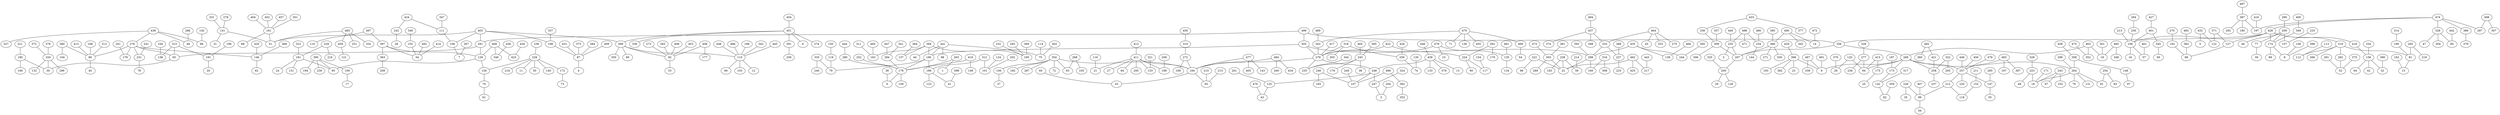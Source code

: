 graph Gnp_Gilbert_n500_p001_BFS {
499;
281;
305;
356;
207;
269;
428;
190;
279;
298;
65;
129;
403;
51;
108;
198;
399;
95;
126;
397;
468;
30;
276;
315;
22;
160;
333;
393;
435;
184;
235;
248;
318;
343;
417;
422;
478;
79;
178;
186;
394;
441;
106;
127;
174;
319;
418;
474;
9;
94;
173;
257;
258;
264;
463;
200;
255;
309;
366;
271;
330;
385;
490;
306;
338;
357;
2;
440;
488;
29;
128;
325;
19;
352;
18;
70;
91;
131;
299;
358;
237;
322;
421;
147;
212;
220;
449;
456;
479;
493;
142;
187;
120;
277;
415;
396;
467;
491;
197;
297;
328;
386;
156;
81;
112;
266;
282;
8;
89;
209;
349;
68;
371;
16;
57;
213;
250;
401;
44;
75;
98;
137;
163;
195;
41;
123;
312;
0;
159;
252;
263;
280;
284;
419;
119;
335;
10;
135;
224;
470;
489;
203;
259;
107;
125;
247;
439;
245;
344;
33;
93;
272;
354;
411;
477;
484;
139;
244;
227;
437;
464;
316;
222;
238;
303;
462;
138;
191;
80;
146;
179;
231;
438;
185;
320;
346;
423;
34;
363;
497;
76;
228;
181;
395;
69;
92;
115;
350;
451;
87;
337;
7;
111;
141;
161;
485;
251;
332;
459;
88;
351;
404;
452;
457;
31;
278;
331;
347;
424;
267;
4;
373;
384;
409;
431;
6;
274;
336;
391;
454;
12;
66;
103;
188;
342;
445;
448;
486;
53;
273;
283;
406;
408;
453;
109;
194;
230;
24;
151;
229;
323;
11;
50;
140;
172;
218;
239;
61;
110;
208;
155;
414;
492;
430;
436;
132;
296;
372;
376;
166;
221;
49;
86;
327;
78;
241;
201;
62;
368;
420;
40;
168;
313;
380;
413;
20;
196;
164;
217;
425;
289;
381;
473;
56;
183;
96;
308;
45;
253;
275;
288;
374;
494;
225;
388;
300;
466;
260;
434;
143;
405;
21;
27;
84;
153;
189;
295;
412;
63;
72;
100;
182;
287;
169;
310;
210;
215;
60;
38;
176;
365;
465;
13;
133;
378;
446;
3;
324;
43;
261;
246;
249;
496;
74;
426;
71;
136;
455;
469;
90;
117;
262;
134;
481;
240;
150;
149;
341;
447;
444;
1;
36;
101;
398;
232;
293;
369;
311;
495;
364;
114;
402;
345;
427;
294;
461;
122;
192;
362;
400;
46;
77;
157;
290;
158;
389;
52;
113;
15;
199;
265;
32;
42;
64;
334;
379;
47;
85;
304;
498;
387;
416;
339;
23;
193;
382;
429;
175;
236;
326;
26;
82;
317;
167;
367;
99;
118;
55;
285;
482;
205;
148;
458;
254;
171;
223;
243;
475;
301;
460;
234;
471;
433;
14;
302;
472;
377;
144;
480;
348;
67;
102;
48;
329;
83;
97;
360;
152;
59;
226;
407;
359;
370;
25;
180;
292;
487;
307;
442;
390;
219;
314;
162;
291;
375;
233;
39;
483;
270;
432;
58;
124;
202;
170;
154;
54;
130;
392;
165;
476;
204;
450;
37;
268;
206;
321;
116;
214;
443;
104;
145;
286;
340;
73;
216;
17;
177;
256;
242;
121;
28;
105;
353;
5;
35;
211;
499 -- 281;
499 -- 305;
499 -- 356;
356 -- 207;
356 -- 269;
428 -- 356;
305 -- 190;
305 -- 279;
305 -- 298;
281 -- 65;
281 -- 129;
403 -- 281;
403 -- 51;
403 -- 108;
403 -- 198;
403 -- 399;
129 -- 95;
129 -- 126;
397 -- 129;
468 -- 129;
65 -- 30;
276 -- 65;
315 -- 65;
298 -- 22;
298 -- 160;
333 -- 298;
393 -- 298;
435 -- 298;
279 -- 184;
279 -- 235;
279 -- 248;
318 -- 279;
343 -- 279;
417 -- 279;
422 -- 279;
478 -- 279;
190 -- 79;
190 -- 178;
190 -- 186;
394 -- 190;
441 -- 190;
428 -- 106;
428 -- 127;
428 -- 174;
428 -- 319;
428 -- 418;
474 -- 428;
269 -- 9;
269 -- 94;
269 -- 173;
269 -- 257;
269 -- 258;
269 -- 264;
463 -- 269;
207 -- 200;
255 -- 207;
309 -- 207;
366 -- 207;
366 -- 271;
366 -- 330;
385 -- 366;
490 -- 366;
309 -- 306;
338 -- 309;
357 -- 309;
255 -- 2;
440 -- 255;
488 -- 255;
200 -- 29;
200 -- 128;
325 -- 200;
463 -- 19;
463 -- 352;
264 -- 18;
264 -- 70;
264 -- 91;
264 -- 131;
299 -- 264;
358 -- 264;
258 -- 237;
322 -- 258;
421 -- 258;
257 -- 147;
257 -- 212;
257 -- 220;
449 -- 257;
456 -- 257;
479 -- 257;
493 -- 257;
173 -- 142;
187 -- 173;
120 -- 94;
277 -- 94;
415 -- 94;
396 -- 9;
467 -- 9;
491 -- 9;
474 -- 197;
474 -- 297;
474 -- 328;
474 -- 386;
418 -- 156;
319 -- 81;
319 -- 112;
319 -- 266;
319 -- 282;
174 -- 8;
174 -- 89;
209 -- 174;
349 -- 174;
127 -- 68;
371 -- 127;
106 -- 16;
106 -- 57;
213 -- 106;
250 -- 106;
401 -- 106;
441 -- 44;
441 -- 75;
441 -- 98;
394 -- 137;
394 -- 163;
394 -- 195;
186 -- 41;
186 -- 123;
312 -- 186;
178 -- 0;
178 -- 159;
252 -- 178;
263 -- 178;
280 -- 178;
284 -- 178;
419 -- 178;
119 -- 79;
335 -- 79;
478 -- 10;
478 -- 135;
422 -- 224;
470 -- 343;
489 -- 343;
318 -- 203;
318 -- 259;
248 -- 107;
248 -- 125;
248 -- 247;
439 -- 248;
245 -- 235;
344 -- 235;
184 -- 33;
184 -- 93;
272 -- 184;
354 -- 184;
411 -- 184;
477 -- 184;
484 -- 184;
435 -- 139;
435 -- 244;
333 -- 227;
437 -- 333;
464 -- 333;
316 -- 160;
222 -- 22;
238 -- 22;
303 -- 22;
462 -- 22;
315 -- 138;
315 -- 191;
276 -- 80;
276 -- 146;
276 -- 179;
276 -- 231;
438 -- 276;
185 -- 30;
320 -- 30;
468 -- 346;
468 -- 423;
397 -- 34;
397 -- 363;
497 -- 397;
126 -- 76;
228 -- 126;
181 -- 95;
395 -- 95;
399 -- 69;
399 -- 92;
399 -- 115;
399 -- 350;
451 -- 399;
198 -- 87;
337 -- 198;
108 -- 7;
111 -- 108;
141 -- 51;
161 -- 51;
485 -- 51;
485 -- 251;
485 -- 332;
485 -- 459;
161 -- 88;
351 -- 161;
404 -- 161;
452 -- 161;
457 -- 161;
141 -- 31;
278 -- 141;
331 -- 141;
347 -- 111;
424 -- 111;
267 -- 7;
87 -- 4;
373 -- 87;
384 -- 87;
409 -- 87;
431 -- 87;
451 -- 6;
451 -- 274;
451 -- 336;
451 -- 391;
454 -- 451;
115 -- 12;
115 -- 66;
115 -- 103;
188 -- 115;
342 -- 115;
445 -- 115;
448 -- 115;
486 -- 115;
92 -- 53;
273 -- 92;
283 -- 92;
406 -- 92;
408 -- 92;
453 -- 92;
395 -- 109;
395 -- 194;
395 -- 230;
181 -- 24;
181 -- 151;
229 -- 181;
323 -- 181;
228 -- 11;
228 -- 50;
228 -- 140;
228 -- 172;
228 -- 218;
239 -- 228;
76 -- 61;
497 -- 110;
363 -- 208;
155 -- 34;
414 -- 34;
492 -- 34;
430 -- 423;
436 -- 346;
320 -- 132;
320 -- 296;
372 -- 320;
376 -- 320;
185 -- 166;
221 -- 185;
438 -- 49;
438 -- 86;
438 -- 327;
231 -- 78;
241 -- 231;
201 -- 179;
146 -- 62;
368 -- 146;
420 -- 146;
80 -- 40;
168 -- 80;
313 -- 80;
380 -- 80;
413 -- 80;
191 -- 20;
196 -- 191;
164 -- 138;
462 -- 217;
462 -- 425;
303 -- 289;
381 -- 303;
473 -- 303;
238 -- 56;
238 -- 183;
222 -- 96;
316 -- 308;
464 -- 45;
464 -- 253;
464 -- 275;
437 -- 288;
437 -- 374;
494 -- 437;
227 -- 225;
388 -- 227;
300 -- 244;
466 -- 139;
484 -- 260;
484 -- 434;
477 -- 143;
477 -- 405;
411 -- 21;
411 -- 27;
411 -- 84;
411 -- 153;
411 -- 189;
411 -- 295;
412 -- 411;
354 -- 63;
354 -- 72;
354 -- 100;
354 -- 182;
354 -- 287;
272 -- 169;
310 -- 272;
210 -- 93;
215 -- 93;
60 -- 33;
245 -- 38;
245 -- 176;
365 -- 245;
465 -- 245;
439 -- 13;
439 -- 133;
439 -- 378;
446 -- 439;
247 -- 3;
324 -- 247;
125 -- 43;
261 -- 125;
246 -- 107;
249 -- 107;
496 -- 107;
259 -- 74;
426 -- 259;
470 -- 71;
470 -- 136;
470 -- 455;
470 -- 469;
224 -- 90;
224 -- 117;
262 -- 224;
135 -- 134;
481 -- 135;
335 -- 240;
150 -- 119;
419 -- 149;
341 -- 284;
447 -- 284;
444 -- 280;
263 -- 1;
36 -- 0;
312 -- 101;
398 -- 41;
232 -- 195;
293 -- 195;
369 -- 195;
311 -- 163;
495 -- 163;
364 -- 137;
114 -- 75;
402 -- 75;
401 -- 345;
427 -- 401;
294 -- 250;
461 -- 57;
371 -- 122;
192 -- 68;
362 -- 68;
400 -- 349;
209 -- 46;
209 -- 77;
209 -- 157;
290 -- 209;
158 -- 8;
389 -- 8;
282 -- 52;
113 -- 112;
81 -- 15;
199 -- 81;
265 -- 81;
156 -- 32;
156 -- 42;
156 -- 64;
334 -- 156;
386 -- 379;
328 -- 47;
328 -- 85;
328 -- 304;
498 -- 297;
387 -- 197;
416 -- 197;
467 -- 339;
396 -- 23;
396 -- 193;
396 -- 382;
429 -- 396;
415 -- 175;
277 -- 236;
326 -- 277;
120 -- 26;
142 -- 82;
317 -- 142;
493 -- 167;
493 -- 367;
212 -- 99;
212 -- 118;
147 -- 55;
285 -- 147;
482 -- 421;
322 -- 205;
358 -- 148;
458 -- 358;
254 -- 91;
171 -- 18;
223 -- 18;
243 -- 18;
475 -- 352;
301 -- 19;
460 -- 19;
488 -- 234;
488 -- 471;
433 -- 338;
490 -- 14;
490 -- 302;
472 -- 14;
433 -- 377;
234 -- 144;
480 -- 234;
460 -- 348;
243 -- 67;
243 -- 102;
223 -- 48;
329 -- 223;
254 -- 83;
148 -- 97;
482 -- 360;
152 -- 118;
99 -- 59;
226 -- 99;
407 -- 99;
359 -- 82;
370 -- 26;
175 -- 25;
387 -- 180;
387 -- 292;
487 -- 387;
498 -- 307;
442 -- 85;
390 -- 32;
265 -- 219;
314 -- 199;
162 -- 15;
291 -- 52;
375 -- 52;
233 -- 157;
77 -- 39;
483 -- 362;
270 -- 192;
432 -- 122;
345 -- 58;
124 -- 101;
202 -- 101;
262 -- 170;
154 -- 117;
469 -- 54;
130 -- 74;
496 -- 392;
246 -- 165;
476 -- 43;
204 -- 3;
450 -- 310;
100 -- 37;
268 -- 63;
206 -- 189;
321 -- 153;
116 -- 21;
214 -- 56;
443 -- 217;
380 -- 104;
145 -- 86;
286 -- 49;
340 -- 155;
172 -- 73;
229 -- 216;
109 -- 17;
406 -- 177;
391 -- 256;
424 -- 242;
459 -- 121;
242 -- 28;
268 -- 105;
392 -- 353;
432 -- 5;
226 -- 35;
211 -- 152;
}